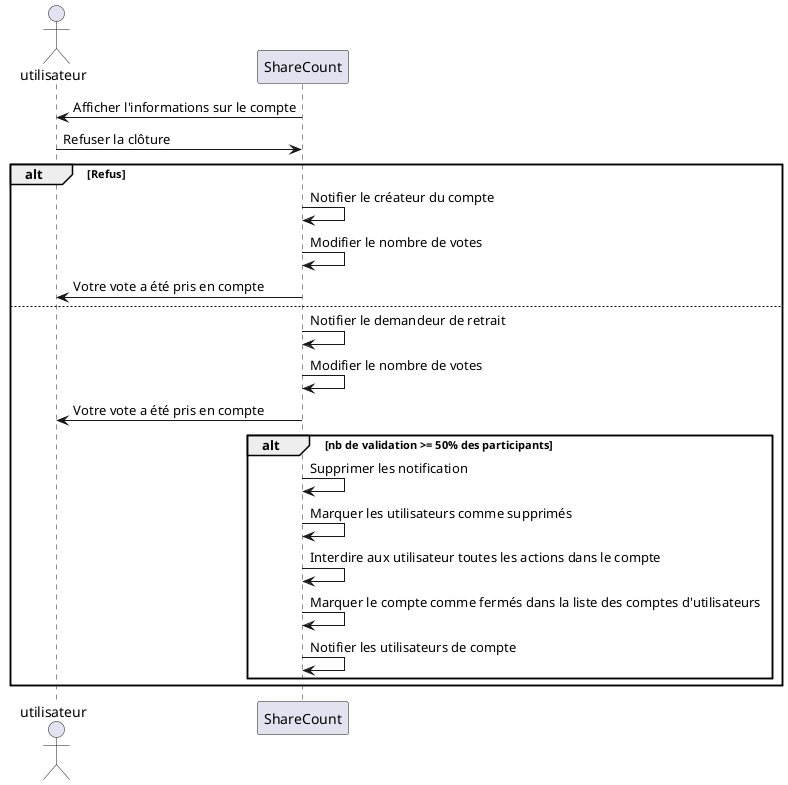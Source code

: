 @startuml  Valider la clôture d'un compte de dépense communes

actor utilisateur as u
participant ShareCount as sc

sc -> u : Afficher l'informations sur le compte

u -> sc : Refuser la clôture
alt Refus
sc -> sc : Notifier le créateur du compte
sc -> sc : Modifier le nombre de votes
sc -> u : Votre vote a été pris en compte
else
sc -> sc : Notifier le demandeur de retrait
sc -> sc : Modifier le nombre de votes
sc -> u : Votre vote a été pris en compte

alt nb de validation >= 50% des participants
sc -> sc : Supprimer les notification
sc -> sc : Marquer les utilisateurs comme supprimés
sc -> sc : Interdire aux utilisateur toutes les actions dans le compte
sc -> sc : Marquer le compte comme fermés dans la liste des comptes d'utilisateurs
sc -> sc : Notifier les utilisateurs de compte

end
end


@enduml
